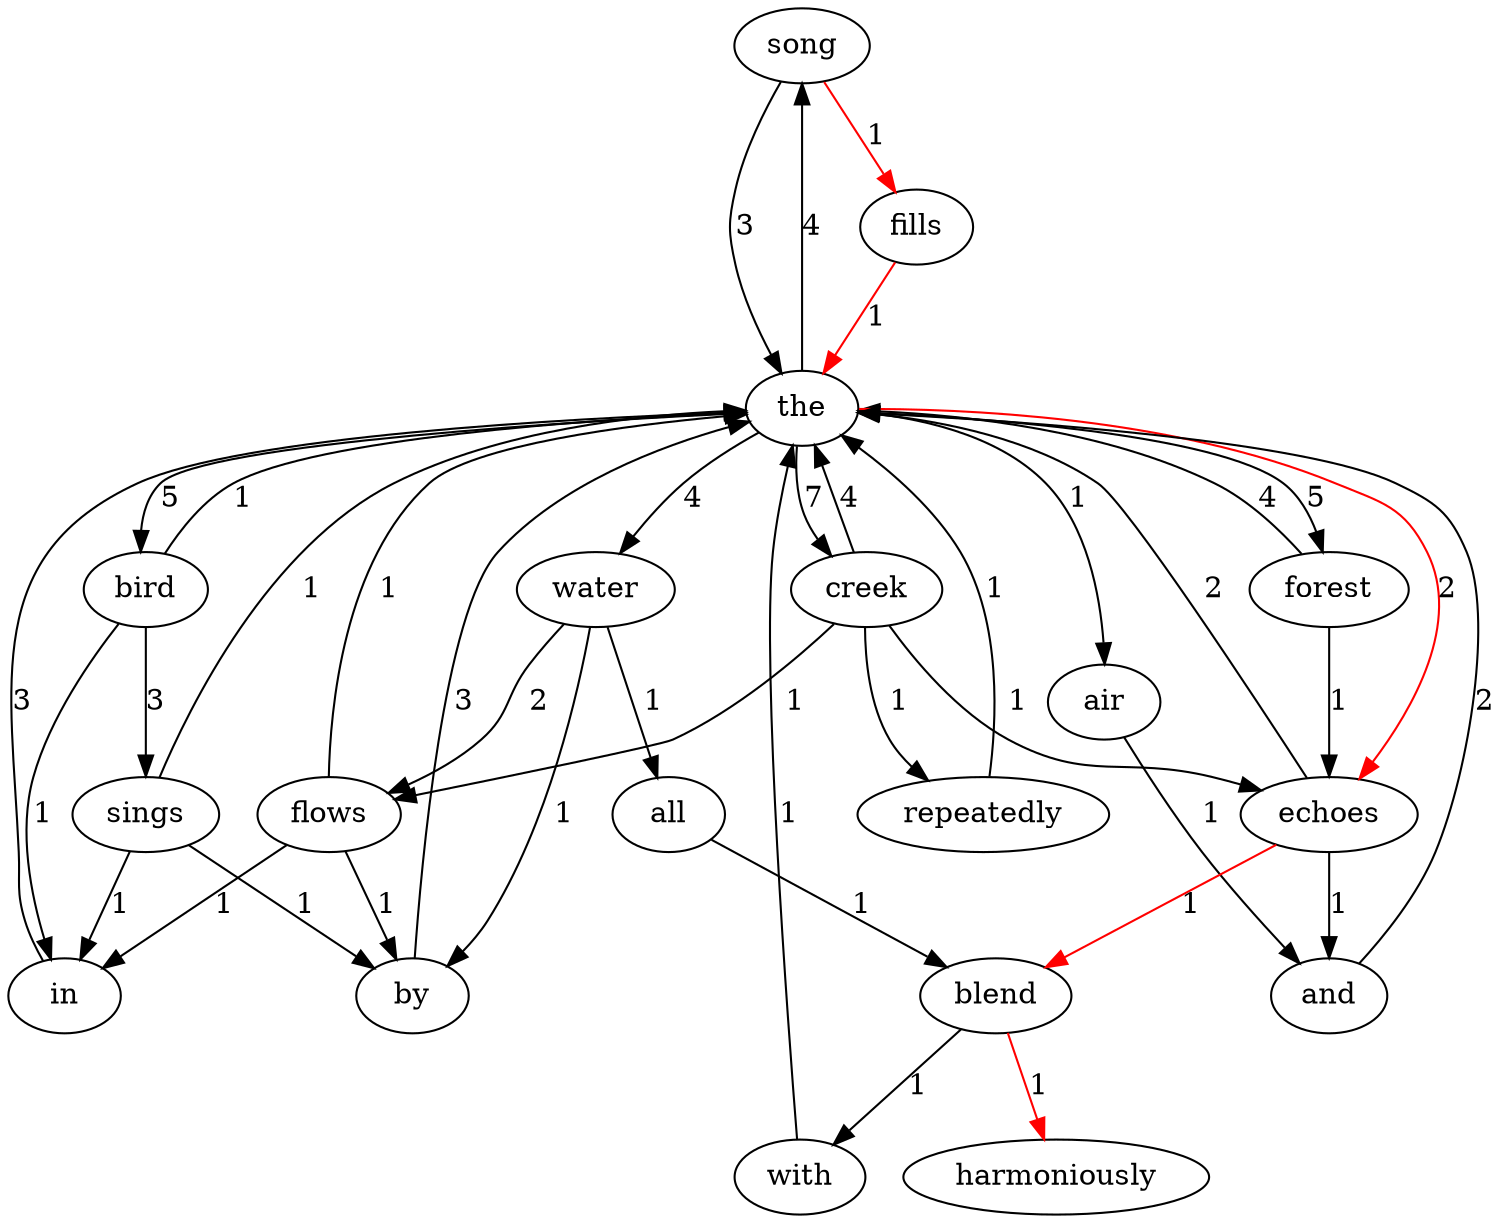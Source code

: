 digraph G {
  song [label="song"];
  all [label="all"];
  sings [label="sings"];
  forest [label="forest"];
  repeatedly [label="repeatedly"];
  in [label="in"];
  blend [label="blend"];
  air [label="air"];
  water [label="water"];
  echoes [label="echoes"];
  the [label="the"];
  with [label="with"];
  creek [label="creek"];
  flows [label="flows"];
  and [label="and"];
  bird [label="bird"];
  by [label="by"];
  fills [label="fills"];
  harmoniously [label="harmoniously"];
  song -> the [label="3", color="black"];
  song -> fills [label="1", color="red"];
  all -> blend [label="1", color="black"];
  sings -> the [label="1", color="black"];
  sings -> in [label="1", color="black"];
  sings -> by [label="1", color="black"];
  forest -> the [label="4", color="black"];
  forest -> echoes [label="1", color="black"];
  repeatedly -> the [label="1", color="black"];
  in -> the [label="3", color="black"];
  blend -> with [label="1", color="black"];
  blend -> harmoniously [label="1", color="red"];
  air -> and [label="1", color="black"];
  water -> all [label="1", color="black"];
  water -> flows [label="2", color="black"];
  water -> by [label="1", color="black"];
  echoes -> the [label="2", color="black"];
  echoes -> blend [label="1", color="red"];
  echoes -> and [label="1", color="black"];
  the -> song [label="4", color="black"];
  the -> forest [label="5", color="black"];
  the -> creek [label="7", color="black"];
  the -> bird [label="5", color="black"];
  the -> air [label="1", color="black"];
  the -> water [label="4", color="black"];
  the -> echoes [label="2", color="red"];
  with -> the [label="1", color="black"];
  creek -> the [label="4", color="black"];
  creek -> repeatedly [label="1", color="black"];
  creek -> flows [label="1", color="black"];
  creek -> echoes [label="1", color="black"];
  flows -> the [label="1", color="black"];
  flows -> in [label="1", color="black"];
  flows -> by [label="1", color="black"];
  and -> the [label="2", color="black"];
  bird -> the [label="1", color="black"];
  bird -> sings [label="3", color="black"];
  bird -> in [label="1", color="black"];
  by -> the [label="3", color="black"];
  fills -> the [label="1", color="red"];
}
